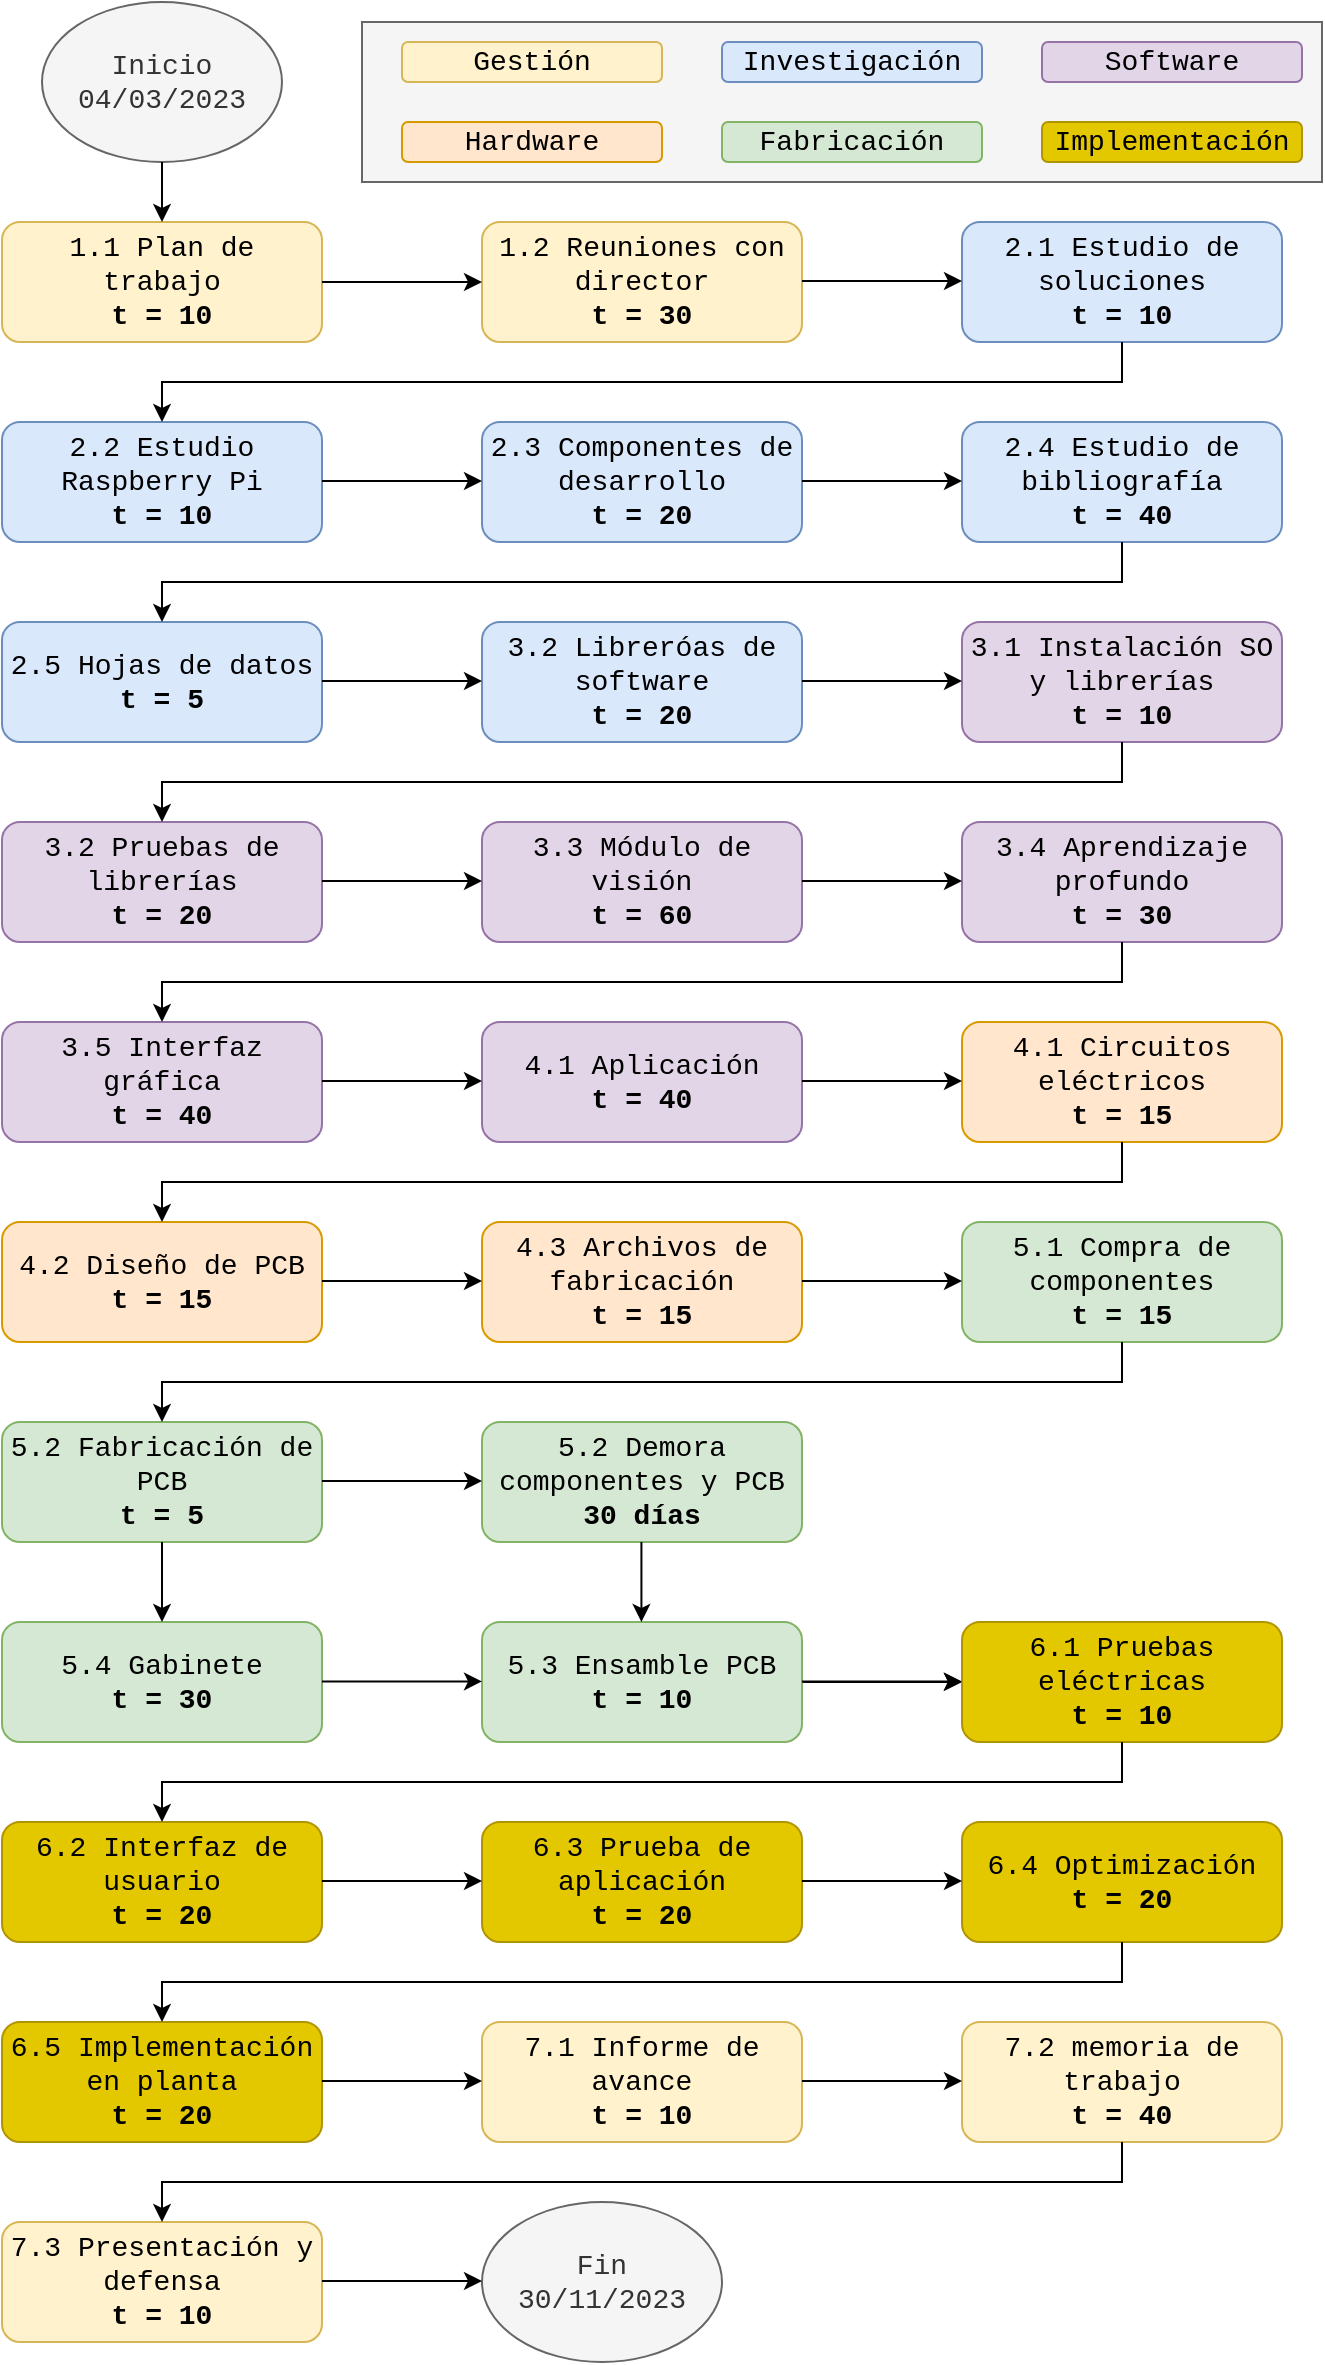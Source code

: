 <mxfile version="15.8.7" type="device"><diagram id="U6F3zCLTX1VuTanxkRRC" name="Page-1"><mxGraphModel dx="1422" dy="865" grid="1" gridSize="10" guides="1" tooltips="1" connect="1" arrows="1" fold="1" page="1" pageScale="1" pageWidth="827" pageHeight="1169" math="0" shadow="0"><root><mxCell id="0"/><mxCell id="1" parent="0"/><mxCell id="VBWnq4TWRCLyMz0J-vjV-1" value="&lt;font style=&quot;font-size: 14px&quot; face=&quot;Courier New&quot;&gt;1.1 Plan de trabajo&lt;br&gt;&lt;b&gt;t = 10&lt;/b&gt;&lt;/font&gt;" style="rounded=1;whiteSpace=wrap;html=1;fillColor=#fff2cc;strokeColor=#d6b656;" parent="1" vertex="1"><mxGeometry x="80" y="120" width="160" height="60" as="geometry"/></mxCell><mxCell id="VBWnq4TWRCLyMz0J-vjV-2" value="&lt;font style=&quot;font-size: 14px&quot; face=&quot;Courier New&quot;&gt;1.2 Reuniones con director&lt;br&gt;&lt;b&gt;t = 30&lt;/b&gt;&lt;/font&gt;" style="rounded=1;whiteSpace=wrap;html=1;fillColor=#fff2cc;strokeColor=#d6b656;" parent="1" vertex="1"><mxGeometry x="320" y="120" width="160" height="60" as="geometry"/></mxCell><mxCell id="VBWnq4TWRCLyMz0J-vjV-3" value="&lt;font style=&quot;font-size: 14px&quot; face=&quot;Courier New&quot;&gt;2.1 Estudio de soluciones&lt;br&gt;&lt;b&gt;t = 10&lt;/b&gt;&lt;/font&gt;" style="rounded=1;whiteSpace=wrap;html=1;fillColor=#dae8fc;strokeColor=#6c8ebf;" parent="1" vertex="1"><mxGeometry x="560" y="120" width="160" height="60" as="geometry"/></mxCell><mxCell id="VBWnq4TWRCLyMz0J-vjV-4" value="&lt;font style=&quot;font-size: 14px&quot; face=&quot;Courier New&quot;&gt;2.2 Estudio Raspberry Pi&lt;br&gt;&lt;b&gt;t = 10&lt;/b&gt;&lt;/font&gt;" style="rounded=1;whiteSpace=wrap;html=1;fillColor=#dae8fc;strokeColor=#6c8ebf;" parent="1" vertex="1"><mxGeometry x="80" y="220" width="160" height="60" as="geometry"/></mxCell><mxCell id="VBWnq4TWRCLyMz0J-vjV-5" value="&lt;font style=&quot;font-size: 14px&quot; face=&quot;Courier New&quot;&gt;2.3 Componentes de desarrollo&lt;br&gt;&lt;b&gt;t = 20&lt;/b&gt;&lt;/font&gt;" style="rounded=1;whiteSpace=wrap;html=1;fillColor=#dae8fc;strokeColor=#6c8ebf;" parent="1" vertex="1"><mxGeometry x="320" y="220" width="160" height="60" as="geometry"/></mxCell><mxCell id="VBWnq4TWRCLyMz0J-vjV-6" value="&lt;font style=&quot;font-size: 14px&quot; face=&quot;Courier New&quot;&gt;2.4 Estudio de bibliografía&lt;br&gt;&lt;b&gt;t = 40&lt;/b&gt;&lt;/font&gt;" style="rounded=1;whiteSpace=wrap;html=1;fillColor=#dae8fc;strokeColor=#6c8ebf;" parent="1" vertex="1"><mxGeometry x="560" y="220" width="160" height="60" as="geometry"/></mxCell><mxCell id="VBWnq4TWRCLyMz0J-vjV-7" value="Inicio&lt;br&gt;04/03/2023" style="ellipse;whiteSpace=wrap;html=1;fontFamily=Courier New;fontSize=14;fillColor=#f5f5f5;fontColor=#333333;strokeColor=#666666;" parent="1" vertex="1"><mxGeometry x="100" y="10" width="120" height="80" as="geometry"/></mxCell><mxCell id="VBWnq4TWRCLyMz0J-vjV-8" value="&lt;font style=&quot;font-size: 14px&quot; face=&quot;Courier New&quot;&gt;2.5 Hojas de datos&lt;br&gt;&lt;b&gt;t = 5&lt;/b&gt;&lt;/font&gt;" style="rounded=1;whiteSpace=wrap;html=1;fillColor=#dae8fc;strokeColor=#6c8ebf;" parent="1" vertex="1"><mxGeometry x="80" y="320" width="160" height="60" as="geometry"/></mxCell><mxCell id="VBWnq4TWRCLyMz0J-vjV-9" value="&lt;font style=&quot;font-size: 14px&quot; face=&quot;Courier New&quot;&gt;3.2 Libreróas de software&lt;br&gt;&lt;b&gt;t = 20&lt;/b&gt;&lt;/font&gt;" style="rounded=1;whiteSpace=wrap;html=1;fillColor=#dae8fc;strokeColor=#6c8ebf;" parent="1" vertex="1"><mxGeometry x="320" y="320" width="160" height="60" as="geometry"/></mxCell><mxCell id="VBWnq4TWRCLyMz0J-vjV-10" value="&lt;font style=&quot;font-size: 14px&quot; face=&quot;Courier New&quot;&gt;3.1 Instalación SO y librerías&lt;br&gt;&lt;b&gt;t = 10&lt;/b&gt;&lt;/font&gt;" style="rounded=1;whiteSpace=wrap;html=1;fillColor=#e1d5e7;strokeColor=#9673a6;" parent="1" vertex="1"><mxGeometry x="560" y="320" width="160" height="60" as="geometry"/></mxCell><mxCell id="VBWnq4TWRCLyMz0J-vjV-11" value="&lt;font style=&quot;font-size: 14px&quot; face=&quot;Courier New&quot;&gt;3.2 Pruebas de librerías&lt;br&gt;&lt;b&gt;t = 20&lt;/b&gt;&lt;/font&gt;" style="rounded=1;whiteSpace=wrap;html=1;fillColor=#e1d5e7;strokeColor=#9673a6;" parent="1" vertex="1"><mxGeometry x="80" y="420" width="160" height="60" as="geometry"/></mxCell><mxCell id="VBWnq4TWRCLyMz0J-vjV-12" value="&lt;font style=&quot;font-size: 14px&quot; face=&quot;Courier New&quot;&gt;3.3 Módulo de visión&lt;br&gt;&lt;b&gt;t = 60&lt;/b&gt;&lt;/font&gt;" style="rounded=1;whiteSpace=wrap;html=1;fillColor=#e1d5e7;strokeColor=#9673a6;" parent="1" vertex="1"><mxGeometry x="320" y="420" width="160" height="60" as="geometry"/></mxCell><mxCell id="VBWnq4TWRCLyMz0J-vjV-13" value="&lt;font style=&quot;font-size: 14px&quot; face=&quot;Courier New&quot;&gt;3.4 Aprendizaje profundo&lt;br&gt;&lt;b&gt;t = 30&lt;/b&gt;&lt;/font&gt;" style="rounded=1;whiteSpace=wrap;html=1;fillColor=#e1d5e7;strokeColor=#9673a6;" parent="1" vertex="1"><mxGeometry x="560" y="420" width="160" height="60" as="geometry"/></mxCell><mxCell id="VBWnq4TWRCLyMz0J-vjV-14" value="&lt;font style=&quot;font-size: 14px&quot; face=&quot;Courier New&quot;&gt;3.5 Interfaz gráfica&lt;br&gt;&lt;b&gt;t = 40&lt;/b&gt;&lt;/font&gt;" style="rounded=1;whiteSpace=wrap;html=1;fillColor=#e1d5e7;strokeColor=#9673a6;" parent="1" vertex="1"><mxGeometry x="80" y="520" width="160" height="60" as="geometry"/></mxCell><mxCell id="VBWnq4TWRCLyMz0J-vjV-15" value="&lt;font style=&quot;font-size: 14px&quot; face=&quot;Courier New&quot;&gt;4.1 Aplicación&lt;br&gt;&lt;b&gt;t = 40&lt;/b&gt;&lt;/font&gt;" style="rounded=1;whiteSpace=wrap;html=1;fillColor=#e1d5e7;strokeColor=#9673a6;" parent="1" vertex="1"><mxGeometry x="320" y="520" width="160" height="60" as="geometry"/></mxCell><mxCell id="VBWnq4TWRCLyMz0J-vjV-16" value="&lt;font style=&quot;font-size: 14px&quot; face=&quot;Courier New&quot;&gt;4.1 Circuitos eléctricos&lt;br&gt;&lt;b&gt;t = 15&lt;/b&gt;&lt;/font&gt;" style="rounded=1;whiteSpace=wrap;html=1;fillColor=#ffe6cc;strokeColor=#d79b00;" parent="1" vertex="1"><mxGeometry x="560" y="520" width="160" height="60" as="geometry"/></mxCell><mxCell id="VBWnq4TWRCLyMz0J-vjV-17" value="&lt;font style=&quot;font-size: 14px&quot; face=&quot;Courier New&quot;&gt;4.2 Diseño de PCB&lt;br&gt;&lt;b&gt;t = 15&lt;/b&gt;&lt;/font&gt;" style="rounded=1;whiteSpace=wrap;html=1;fillColor=#ffe6cc;strokeColor=#d79b00;" parent="1" vertex="1"><mxGeometry x="80" y="620" width="160" height="60" as="geometry"/></mxCell><mxCell id="VBWnq4TWRCLyMz0J-vjV-18" value="&lt;font style=&quot;font-size: 14px&quot; face=&quot;Courier New&quot;&gt;4.3 Archivos de fabricación&lt;br&gt;&lt;b&gt;t = 15&lt;/b&gt;&lt;/font&gt;" style="rounded=1;whiteSpace=wrap;html=1;fillColor=#ffe6cc;strokeColor=#d79b00;" parent="1" vertex="1"><mxGeometry x="320" y="620" width="160" height="60" as="geometry"/></mxCell><mxCell id="VBWnq4TWRCLyMz0J-vjV-19" value="&lt;font style=&quot;font-size: 14px&quot; face=&quot;Courier New&quot;&gt;5.1 Compra de componentes&lt;br&gt;&lt;b&gt;t = 15&lt;/b&gt;&lt;/font&gt;" style="rounded=1;whiteSpace=wrap;html=1;fillColor=#d5e8d4;strokeColor=#82b366;" parent="1" vertex="1"><mxGeometry x="560" y="620" width="160" height="60" as="geometry"/></mxCell><mxCell id="VBWnq4TWRCLyMz0J-vjV-20" value="&lt;font style=&quot;font-size: 14px&quot; face=&quot;Courier New&quot;&gt;5.2 Fabricación de PCB&lt;br&gt;&lt;b&gt;t = 5&lt;/b&gt;&lt;/font&gt;" style="rounded=1;whiteSpace=wrap;html=1;fillColor=#d5e8d4;strokeColor=#82b366;" parent="1" vertex="1"><mxGeometry x="80" y="720" width="160" height="60" as="geometry"/></mxCell><mxCell id="VBWnq4TWRCLyMz0J-vjV-21" value="&lt;font style=&quot;font-size: 14px&quot; face=&quot;Courier New&quot;&gt;5.2 Demora componentes y PCB&lt;br&gt;&lt;b&gt;30 días&lt;/b&gt;&lt;/font&gt;" style="rounded=1;whiteSpace=wrap;html=1;fillColor=#d5e8d4;strokeColor=#82b366;" parent="1" vertex="1"><mxGeometry x="320" y="720" width="160" height="60" as="geometry"/></mxCell><mxCell id="VBWnq4TWRCLyMz0J-vjV-22" value="&lt;font style=&quot;font-size: 14px&quot; face=&quot;Courier New&quot;&gt;5.4 Gabinete&lt;br&gt;&lt;b&gt;t = 30&lt;/b&gt;&lt;/font&gt;" style="rounded=1;whiteSpace=wrap;html=1;fillColor=#d5e8d4;strokeColor=#82b366;" parent="1" vertex="1"><mxGeometry x="80" y="820" width="160" height="60" as="geometry"/></mxCell><mxCell id="VBWnq4TWRCLyMz0J-vjV-24" value="" style="endArrow=classic;html=1;rounded=0;fontFamily=Courier New;fontSize=14;exitX=0.5;exitY=1;exitDx=0;exitDy=0;" parent="1" source="VBWnq4TWRCLyMz0J-vjV-7" target="VBWnq4TWRCLyMz0J-vjV-1" edge="1"><mxGeometry width="50" height="50" relative="1" as="geometry"><mxPoint x="290" y="80" as="sourcePoint"/><mxPoint x="340" y="30" as="targetPoint"/></mxGeometry></mxCell><mxCell id="VBWnq4TWRCLyMz0J-vjV-25" value="" style="endArrow=classic;html=1;rounded=0;fontFamily=Courier New;fontSize=14;exitX=1;exitY=0.5;exitDx=0;exitDy=0;entryX=0;entryY=0.5;entryDx=0;entryDy=0;" parent="1" source="VBWnq4TWRCLyMz0J-vjV-1" target="VBWnq4TWRCLyMz0J-vjV-2" edge="1"><mxGeometry width="50" height="50" relative="1" as="geometry"><mxPoint x="170" y="100" as="sourcePoint"/><mxPoint x="170" y="130" as="targetPoint"/></mxGeometry></mxCell><mxCell id="VBWnq4TWRCLyMz0J-vjV-26" value="" style="endArrow=classic;html=1;rounded=0;fontFamily=Courier New;fontSize=14;exitX=1;exitY=0.5;exitDx=0;exitDy=0;entryX=0;entryY=0.5;entryDx=0;entryDy=0;" parent="1" edge="1"><mxGeometry width="50" height="50" relative="1" as="geometry"><mxPoint x="240" y="249.5" as="sourcePoint"/><mxPoint x="320" y="249.5" as="targetPoint"/></mxGeometry></mxCell><mxCell id="VBWnq4TWRCLyMz0J-vjV-27" value="" style="endArrow=classic;html=1;rounded=0;fontFamily=Courier New;fontSize=14;exitX=1;exitY=0.5;exitDx=0;exitDy=0;entryX=0;entryY=0.5;entryDx=0;entryDy=0;" parent="1" edge="1"><mxGeometry width="50" height="50" relative="1" as="geometry"><mxPoint x="240" y="349.5" as="sourcePoint"/><mxPoint x="320" y="349.5" as="targetPoint"/></mxGeometry></mxCell><mxCell id="VBWnq4TWRCLyMz0J-vjV-28" value="" style="endArrow=classic;html=1;rounded=0;fontFamily=Courier New;fontSize=14;exitX=1;exitY=0.5;exitDx=0;exitDy=0;entryX=0;entryY=0.5;entryDx=0;entryDy=0;" parent="1" edge="1"><mxGeometry width="50" height="50" relative="1" as="geometry"><mxPoint x="480" y="149.5" as="sourcePoint"/><mxPoint x="560" y="149.5" as="targetPoint"/></mxGeometry></mxCell><mxCell id="VBWnq4TWRCLyMz0J-vjV-29" value="" style="endArrow=classic;html=1;rounded=0;fontFamily=Courier New;fontSize=14;exitX=1;exitY=0.5;exitDx=0;exitDy=0;entryX=0;entryY=0.5;entryDx=0;entryDy=0;" parent="1" edge="1"><mxGeometry width="50" height="50" relative="1" as="geometry"><mxPoint x="480" y="249.5" as="sourcePoint"/><mxPoint x="560" y="249.5" as="targetPoint"/></mxGeometry></mxCell><mxCell id="VBWnq4TWRCLyMz0J-vjV-30" value="" style="endArrow=classic;html=1;rounded=0;fontFamily=Courier New;fontSize=14;exitX=1;exitY=0.5;exitDx=0;exitDy=0;entryX=0;entryY=0.5;entryDx=0;entryDy=0;" parent="1" edge="1"><mxGeometry width="50" height="50" relative="1" as="geometry"><mxPoint x="480" y="349.5" as="sourcePoint"/><mxPoint x="560" y="349.5" as="targetPoint"/></mxGeometry></mxCell><mxCell id="VBWnq4TWRCLyMz0J-vjV-31" value="" style="endArrow=classic;html=1;rounded=0;fontFamily=Courier New;fontSize=14;exitX=1;exitY=0.5;exitDx=0;exitDy=0;entryX=0;entryY=0.5;entryDx=0;entryDy=0;" parent="1" edge="1"><mxGeometry width="50" height="50" relative="1" as="geometry"><mxPoint x="240" y="449.5" as="sourcePoint"/><mxPoint x="320" y="449.5" as="targetPoint"/></mxGeometry></mxCell><mxCell id="VBWnq4TWRCLyMz0J-vjV-33" value="" style="endArrow=classic;html=1;rounded=0;fontFamily=Courier New;fontSize=14;exitX=1;exitY=0.5;exitDx=0;exitDy=0;entryX=0;entryY=0.5;entryDx=0;entryDy=0;" parent="1" edge="1"><mxGeometry width="50" height="50" relative="1" as="geometry"><mxPoint x="480" y="449.5" as="sourcePoint"/><mxPoint x="560" y="449.5" as="targetPoint"/></mxGeometry></mxCell><mxCell id="VBWnq4TWRCLyMz0J-vjV-34" value="" style="endArrow=classic;html=1;rounded=0;fontFamily=Courier New;fontSize=14;exitX=1;exitY=0.5;exitDx=0;exitDy=0;entryX=0;entryY=0.5;entryDx=0;entryDy=0;" parent="1" edge="1"><mxGeometry width="50" height="50" relative="1" as="geometry"><mxPoint x="240" y="549.5" as="sourcePoint"/><mxPoint x="320" y="549.5" as="targetPoint"/></mxGeometry></mxCell><mxCell id="VBWnq4TWRCLyMz0J-vjV-35" value="" style="endArrow=classic;html=1;rounded=0;fontFamily=Courier New;fontSize=14;exitX=1;exitY=0.5;exitDx=0;exitDy=0;entryX=0;entryY=0.5;entryDx=0;entryDy=0;" parent="1" edge="1"><mxGeometry width="50" height="50" relative="1" as="geometry"><mxPoint x="480" y="549.5" as="sourcePoint"/><mxPoint x="560" y="549.5" as="targetPoint"/></mxGeometry></mxCell><mxCell id="VBWnq4TWRCLyMz0J-vjV-36" value="" style="endArrow=classic;html=1;rounded=0;fontFamily=Courier New;fontSize=14;exitX=1;exitY=0.5;exitDx=0;exitDy=0;entryX=0;entryY=0.5;entryDx=0;entryDy=0;" parent="1" edge="1"><mxGeometry width="50" height="50" relative="1" as="geometry"><mxPoint x="240" y="649.5" as="sourcePoint"/><mxPoint x="320" y="649.5" as="targetPoint"/></mxGeometry></mxCell><mxCell id="VBWnq4TWRCLyMz0J-vjV-37" value="" style="endArrow=classic;html=1;rounded=0;fontFamily=Courier New;fontSize=14;exitX=1;exitY=0.5;exitDx=0;exitDy=0;entryX=0;entryY=0.5;entryDx=0;entryDy=0;" parent="1" edge="1"><mxGeometry width="50" height="50" relative="1" as="geometry"><mxPoint x="480" y="649.5" as="sourcePoint"/><mxPoint x="560" y="649.5" as="targetPoint"/></mxGeometry></mxCell><mxCell id="VBWnq4TWRCLyMz0J-vjV-38" value="" style="endArrow=classic;html=1;rounded=0;fontFamily=Courier New;fontSize=14;exitX=1;exitY=0.5;exitDx=0;exitDy=0;entryX=0;entryY=0.5;entryDx=0;entryDy=0;" parent="1" edge="1"><mxGeometry width="50" height="50" relative="1" as="geometry"><mxPoint x="240" y="749.5" as="sourcePoint"/><mxPoint x="320" y="749.5" as="targetPoint"/></mxGeometry></mxCell><mxCell id="VBWnq4TWRCLyMz0J-vjV-39" value="" style="endArrow=classic;html=1;rounded=0;fontFamily=Courier New;fontSize=14;exitX=0.5;exitY=1;exitDx=0;exitDy=0;entryX=0.5;entryY=0;entryDx=0;entryDy=0;" parent="1" source="VBWnq4TWRCLyMz0J-vjV-20" target="VBWnq4TWRCLyMz0J-vjV-22" edge="1"><mxGeometry width="50" height="50" relative="1" as="geometry"><mxPoint x="280" y="940" as="sourcePoint"/><mxPoint x="360" y="940" as="targetPoint"/></mxGeometry></mxCell><mxCell id="VBWnq4TWRCLyMz0J-vjV-42" value="" style="endArrow=classic;html=1;rounded=0;fontFamily=Courier New;fontSize=14;exitX=0.5;exitY=1;exitDx=0;exitDy=0;" parent="1" edge="1"><mxGeometry width="50" height="50" relative="1" as="geometry"><mxPoint x="640" y="180" as="sourcePoint"/><mxPoint x="160" y="220" as="targetPoint"/><Array as="points"><mxPoint x="640" y="200"/><mxPoint x="160" y="200"/></Array></mxGeometry></mxCell><mxCell id="I1BxJntvWEOPtRUvCpc5-1" value="" style="edgeStyle=orthogonalEdgeStyle;rounded=0;orthogonalLoop=1;jettySize=auto;html=1;" edge="1" parent="1" source="VBWnq4TWRCLyMz0J-vjV-47" target="VBWnq4TWRCLyMz0J-vjV-48"><mxGeometry relative="1" as="geometry"/></mxCell><mxCell id="VBWnq4TWRCLyMz0J-vjV-47" value="&lt;font style=&quot;font-size: 14px&quot; face=&quot;Courier New&quot;&gt;5.3 Ensamble PCB&lt;br&gt;&lt;b&gt;t = 10&lt;/b&gt;&lt;/font&gt;" style="rounded=1;whiteSpace=wrap;html=1;fillColor=#d5e8d4;strokeColor=#82b366;" parent="1" vertex="1"><mxGeometry x="320" y="820" width="160" height="60" as="geometry"/></mxCell><mxCell id="VBWnq4TWRCLyMz0J-vjV-48" value="&lt;font style=&quot;font-size: 14px&quot; face=&quot;Courier New&quot;&gt;6.1 Pruebas eléctricas&lt;br&gt;&lt;b&gt;t = 10&lt;/b&gt;&lt;/font&gt;" style="rounded=1;whiteSpace=wrap;html=1;fillColor=#e3c800;strokeColor=#B09500;fontColor=#000000;" parent="1" vertex="1"><mxGeometry x="560" y="820" width="160" height="60" as="geometry"/></mxCell><mxCell id="VBWnq4TWRCLyMz0J-vjV-49" value="&lt;font style=&quot;font-size: 14px&quot; face=&quot;Courier New&quot;&gt;6.2 Interfaz de usuario&lt;br&gt;&lt;b&gt;t = 20&lt;/b&gt;&lt;/font&gt;" style="rounded=1;whiteSpace=wrap;html=1;fillColor=#e3c800;strokeColor=#B09500;fontColor=#000000;" parent="1" vertex="1"><mxGeometry x="80" y="920" width="160" height="60" as="geometry"/></mxCell><mxCell id="VBWnq4TWRCLyMz0J-vjV-50" value="&lt;font style=&quot;font-size: 14px&quot; face=&quot;Courier New&quot;&gt;6.3 Prueba de aplicación&lt;br&gt;&lt;b&gt;t = 20&lt;/b&gt;&lt;/font&gt;" style="rounded=1;whiteSpace=wrap;html=1;fillColor=#e3c800;strokeColor=#B09500;fontColor=#000000;" parent="1" vertex="1"><mxGeometry x="320" y="920" width="160" height="60" as="geometry"/></mxCell><mxCell id="VBWnq4TWRCLyMz0J-vjV-51" value="" style="endArrow=classic;html=1;rounded=0;fontFamily=Courier New;fontSize=14;exitX=0.5;exitY=1;exitDx=0;exitDy=0;" parent="1" edge="1"><mxGeometry width="50" height="50" relative="1" as="geometry"><mxPoint x="640" y="280" as="sourcePoint"/><mxPoint x="160" y="320" as="targetPoint"/><Array as="points"><mxPoint x="640" y="300"/><mxPoint x="160" y="300"/></Array></mxGeometry></mxCell><mxCell id="VBWnq4TWRCLyMz0J-vjV-52" value="" style="endArrow=classic;html=1;rounded=0;fontFamily=Courier New;fontSize=14;exitX=0.5;exitY=1;exitDx=0;exitDy=0;" parent="1" edge="1"><mxGeometry width="50" height="50" relative="1" as="geometry"><mxPoint x="640" y="380" as="sourcePoint"/><mxPoint x="160" y="420" as="targetPoint"/><Array as="points"><mxPoint x="640" y="400"/><mxPoint x="160" y="400"/></Array></mxGeometry></mxCell><mxCell id="VBWnq4TWRCLyMz0J-vjV-53" value="" style="endArrow=classic;html=1;rounded=0;fontFamily=Courier New;fontSize=14;exitX=0.5;exitY=1;exitDx=0;exitDy=0;" parent="1" edge="1"><mxGeometry width="50" height="50" relative="1" as="geometry"><mxPoint x="640" y="480" as="sourcePoint"/><mxPoint x="160" y="520" as="targetPoint"/><Array as="points"><mxPoint x="640" y="500"/><mxPoint x="160" y="500"/></Array></mxGeometry></mxCell><mxCell id="VBWnq4TWRCLyMz0J-vjV-54" value="" style="endArrow=classic;html=1;rounded=0;fontFamily=Courier New;fontSize=14;exitX=0.5;exitY=1;exitDx=0;exitDy=0;" parent="1" edge="1"><mxGeometry width="50" height="50" relative="1" as="geometry"><mxPoint x="640" y="580" as="sourcePoint"/><mxPoint x="160" y="620" as="targetPoint"/><Array as="points"><mxPoint x="640" y="600"/><mxPoint x="160" y="600"/></Array></mxGeometry></mxCell><mxCell id="VBWnq4TWRCLyMz0J-vjV-55" value="" style="endArrow=classic;html=1;rounded=0;fontFamily=Courier New;fontSize=14;exitX=0.5;exitY=1;exitDx=0;exitDy=0;" parent="1" edge="1"><mxGeometry width="50" height="50" relative="1" as="geometry"><mxPoint x="640" y="680" as="sourcePoint"/><mxPoint x="160" y="720" as="targetPoint"/><Array as="points"><mxPoint x="640" y="700"/><mxPoint x="160" y="700"/></Array></mxGeometry></mxCell><mxCell id="VBWnq4TWRCLyMz0J-vjV-56" value="" style="endArrow=classic;html=1;rounded=0;fontFamily=Courier New;fontSize=14;exitX=0.5;exitY=1;exitDx=0;exitDy=0;" parent="1" edge="1"><mxGeometry width="50" height="50" relative="1" as="geometry"><mxPoint x="640" y="880" as="sourcePoint"/><mxPoint x="160" y="920" as="targetPoint"/><Array as="points"><mxPoint x="640" y="900"/><mxPoint x="160" y="900"/></Array></mxGeometry></mxCell><mxCell id="VBWnq4TWRCLyMz0J-vjV-57" value="" style="endArrow=classic;html=1;rounded=0;fontFamily=Courier New;fontSize=14;exitX=1;exitY=0.5;exitDx=0;exitDy=0;entryX=0;entryY=0.5;entryDx=0;entryDy=0;" parent="1" edge="1"><mxGeometry width="50" height="50" relative="1" as="geometry"><mxPoint x="240" y="849.71" as="sourcePoint"/><mxPoint x="320" y="849.71" as="targetPoint"/></mxGeometry></mxCell><mxCell id="VBWnq4TWRCLyMz0J-vjV-58" value="" style="endArrow=classic;html=1;rounded=0;fontFamily=Courier New;fontSize=14;exitX=1;exitY=0.5;exitDx=0;exitDy=0;entryX=0;entryY=0.5;entryDx=0;entryDy=0;" parent="1" edge="1"><mxGeometry width="50" height="50" relative="1" as="geometry"><mxPoint x="480" y="849.71" as="sourcePoint"/><mxPoint x="560" y="849.71" as="targetPoint"/></mxGeometry></mxCell><mxCell id="VBWnq4TWRCLyMz0J-vjV-59" value="" style="endArrow=classic;html=1;rounded=0;fontFamily=Courier New;fontSize=14;exitX=0.5;exitY=1;exitDx=0;exitDy=0;entryX=0.5;entryY=0;entryDx=0;entryDy=0;" parent="1" edge="1"><mxGeometry width="50" height="50" relative="1" as="geometry"><mxPoint x="399.71" y="780" as="sourcePoint"/><mxPoint x="399.71" y="820" as="targetPoint"/></mxGeometry></mxCell><mxCell id="VBWnq4TWRCLyMz0J-vjV-60" value="&lt;font style=&quot;font-size: 14px&quot; face=&quot;Courier New&quot;&gt;6.4 Optimización&lt;br&gt;&lt;b&gt;t = 20&lt;/b&gt;&lt;/font&gt;" style="rounded=1;whiteSpace=wrap;html=1;fillColor=#e3c800;strokeColor=#B09500;fontColor=#000000;" parent="1" vertex="1"><mxGeometry x="560" y="920" width="160" height="60" as="geometry"/></mxCell><mxCell id="VBWnq4TWRCLyMz0J-vjV-61" value="&lt;font style=&quot;font-size: 14px&quot; face=&quot;Courier New&quot;&gt;6.5 Implementación en planta&lt;br&gt;&lt;b&gt;t = 20&lt;/b&gt;&lt;/font&gt;" style="rounded=1;whiteSpace=wrap;html=1;fillColor=#e3c800;strokeColor=#B09500;fontColor=#000000;" parent="1" vertex="1"><mxGeometry x="80" y="1020" width="160" height="60" as="geometry"/></mxCell><mxCell id="VBWnq4TWRCLyMz0J-vjV-62" value="&lt;font style=&quot;font-size: 14px&quot; face=&quot;Courier New&quot;&gt;7.1 Informe de avance&lt;br&gt;&lt;b&gt;t = 10&lt;/b&gt;&lt;/font&gt;" style="rounded=1;whiteSpace=wrap;html=1;fillColor=#fff2cc;strokeColor=#d6b656;" parent="1" vertex="1"><mxGeometry x="320" y="1020" width="160" height="60" as="geometry"/></mxCell><mxCell id="VBWnq4TWRCLyMz0J-vjV-63" value="&lt;font style=&quot;font-size: 14px&quot; face=&quot;Courier New&quot;&gt;7.2 memoria de trabajo&lt;br&gt;&lt;b&gt;t = 40&lt;/b&gt;&lt;/font&gt;" style="rounded=1;whiteSpace=wrap;html=1;fillColor=#fff2cc;strokeColor=#d6b656;" parent="1" vertex="1"><mxGeometry x="560" y="1020" width="160" height="60" as="geometry"/></mxCell><mxCell id="VBWnq4TWRCLyMz0J-vjV-64" value="&lt;font style=&quot;font-size: 14px&quot; face=&quot;Courier New&quot;&gt;7.3 Presentación y defensa&lt;br&gt;&lt;b&gt;t = 10&lt;/b&gt;&lt;/font&gt;" style="rounded=1;whiteSpace=wrap;html=1;fillColor=#fff2cc;strokeColor=#d6b656;" parent="1" vertex="1"><mxGeometry x="80" y="1120" width="160" height="60" as="geometry"/></mxCell><mxCell id="VBWnq4TWRCLyMz0J-vjV-65" value="Fin&lt;br&gt;30/11/2023" style="ellipse;whiteSpace=wrap;html=1;fontFamily=Courier New;fontSize=14;fillColor=#f5f5f5;fontColor=#333333;strokeColor=#666666;" parent="1" vertex="1"><mxGeometry x="320" y="1110" width="120" height="80" as="geometry"/></mxCell><mxCell id="VBWnq4TWRCLyMz0J-vjV-66" value="" style="endArrow=classic;html=1;rounded=0;fontFamily=Courier New;fontSize=14;exitX=0.5;exitY=1;exitDx=0;exitDy=0;" parent="1" edge="1"><mxGeometry width="50" height="50" relative="1" as="geometry"><mxPoint x="640" y="980" as="sourcePoint"/><mxPoint x="160" y="1020" as="targetPoint"/><Array as="points"><mxPoint x="640" y="1000"/><mxPoint x="160" y="1000"/></Array></mxGeometry></mxCell><mxCell id="VBWnq4TWRCLyMz0J-vjV-67" value="" style="endArrow=classic;html=1;rounded=0;fontFamily=Courier New;fontSize=14;exitX=0.5;exitY=1;exitDx=0;exitDy=0;" parent="1" edge="1"><mxGeometry width="50" height="50" relative="1" as="geometry"><mxPoint x="640" y="1080" as="sourcePoint"/><mxPoint x="160" y="1120" as="targetPoint"/><Array as="points"><mxPoint x="640" y="1100"/><mxPoint x="160" y="1100"/></Array></mxGeometry></mxCell><mxCell id="VBWnq4TWRCLyMz0J-vjV-68" value="" style="endArrow=classic;html=1;rounded=0;fontFamily=Courier New;fontSize=14;exitX=1;exitY=0.5;exitDx=0;exitDy=0;entryX=0;entryY=0.5;entryDx=0;entryDy=0;" parent="1" edge="1"><mxGeometry width="50" height="50" relative="1" as="geometry"><mxPoint x="240" y="949.5" as="sourcePoint"/><mxPoint x="320" y="949.5" as="targetPoint"/></mxGeometry></mxCell><mxCell id="VBWnq4TWRCLyMz0J-vjV-69" value="" style="endArrow=classic;html=1;rounded=0;fontFamily=Courier New;fontSize=14;exitX=1;exitY=0.5;exitDx=0;exitDy=0;entryX=0;entryY=0.5;entryDx=0;entryDy=0;" parent="1" edge="1"><mxGeometry width="50" height="50" relative="1" as="geometry"><mxPoint x="480" y="949.5" as="sourcePoint"/><mxPoint x="560" y="949.5" as="targetPoint"/></mxGeometry></mxCell><mxCell id="VBWnq4TWRCLyMz0J-vjV-70" value="" style="endArrow=classic;html=1;rounded=0;fontFamily=Courier New;fontSize=14;exitX=1;exitY=0.5;exitDx=0;exitDy=0;entryX=0;entryY=0.5;entryDx=0;entryDy=0;" parent="1" edge="1"><mxGeometry width="50" height="50" relative="1" as="geometry"><mxPoint x="240" y="1049.5" as="sourcePoint"/><mxPoint x="320" y="1049.5" as="targetPoint"/></mxGeometry></mxCell><mxCell id="VBWnq4TWRCLyMz0J-vjV-71" value="" style="endArrow=classic;html=1;rounded=0;fontFamily=Courier New;fontSize=14;exitX=1;exitY=0.5;exitDx=0;exitDy=0;entryX=0;entryY=0.5;entryDx=0;entryDy=0;" parent="1" edge="1"><mxGeometry width="50" height="50" relative="1" as="geometry"><mxPoint x="480" y="1049.5" as="sourcePoint"/><mxPoint x="560" y="1049.5" as="targetPoint"/></mxGeometry></mxCell><mxCell id="VBWnq4TWRCLyMz0J-vjV-72" value="" style="endArrow=classic;html=1;rounded=0;fontFamily=Courier New;fontSize=14;exitX=1;exitY=0.5;exitDx=0;exitDy=0;entryX=0;entryY=0.5;entryDx=0;entryDy=0;" parent="1" edge="1"><mxGeometry width="50" height="50" relative="1" as="geometry"><mxPoint x="240" y="1149.5" as="sourcePoint"/><mxPoint x="320" y="1149.5" as="targetPoint"/></mxGeometry></mxCell><mxCell id="VBWnq4TWRCLyMz0J-vjV-73" value="" style="rounded=0;whiteSpace=wrap;html=1;fontFamily=Courier New;fontSize=14;fillColor=#f5f5f5;fontColor=#333333;strokeColor=#666666;" parent="1" vertex="1"><mxGeometry x="260" y="20" width="480" height="80" as="geometry"/></mxCell><mxCell id="VBWnq4TWRCLyMz0J-vjV-74" value="&lt;font face=&quot;Courier New&quot;&gt;&lt;span style=&quot;font-size: 14px&quot;&gt;Gestión&lt;/span&gt;&lt;/font&gt;" style="rounded=1;whiteSpace=wrap;html=1;fillColor=#fff2cc;strokeColor=#d6b656;" parent="1" vertex="1"><mxGeometry x="280" y="30" width="130" height="20" as="geometry"/></mxCell><mxCell id="VBWnq4TWRCLyMz0J-vjV-75" value="&lt;font face=&quot;Courier New&quot;&gt;&lt;span style=&quot;font-size: 14px&quot;&gt;Investigación&lt;/span&gt;&lt;/font&gt;" style="rounded=1;whiteSpace=wrap;html=1;fillColor=#dae8fc;strokeColor=#6c8ebf;" parent="1" vertex="1"><mxGeometry x="440" y="30" width="130" height="20" as="geometry"/></mxCell><mxCell id="VBWnq4TWRCLyMz0J-vjV-76" value="&lt;font face=&quot;Courier New&quot;&gt;&lt;span style=&quot;font-size: 14px&quot;&gt;Software&lt;/span&gt;&lt;/font&gt;" style="rounded=1;whiteSpace=wrap;html=1;fillColor=#e1d5e7;strokeColor=#9673a6;" parent="1" vertex="1"><mxGeometry x="600" y="30" width="130" height="20" as="geometry"/></mxCell><mxCell id="VBWnq4TWRCLyMz0J-vjV-78" value="&lt;font face=&quot;Courier New&quot;&gt;&lt;span style=&quot;font-size: 14px&quot;&gt;Hardware&lt;/span&gt;&lt;/font&gt;" style="rounded=1;whiteSpace=wrap;html=1;fillColor=#ffe6cc;strokeColor=#d79b00;" parent="1" vertex="1"><mxGeometry x="280" y="70" width="130" height="20" as="geometry"/></mxCell><mxCell id="VBWnq4TWRCLyMz0J-vjV-79" value="&lt;font face=&quot;Courier New&quot;&gt;&lt;span style=&quot;font-size: 14px&quot;&gt;Fabricación&lt;/span&gt;&lt;/font&gt;" style="rounded=1;whiteSpace=wrap;html=1;fillColor=#d5e8d4;strokeColor=#82b366;" parent="1" vertex="1"><mxGeometry x="440" y="70" width="130" height="20" as="geometry"/></mxCell><mxCell id="VBWnq4TWRCLyMz0J-vjV-80" value="&lt;font face=&quot;Courier New&quot;&gt;&lt;span style=&quot;font-size: 14px&quot;&gt;Implementación&lt;/span&gt;&lt;/font&gt;" style="rounded=1;whiteSpace=wrap;html=1;fillColor=#e3c800;strokeColor=#B09500;fontColor=#000000;" parent="1" vertex="1"><mxGeometry x="600" y="70" width="130" height="20" as="geometry"/></mxCell></root></mxGraphModel></diagram></mxfile>